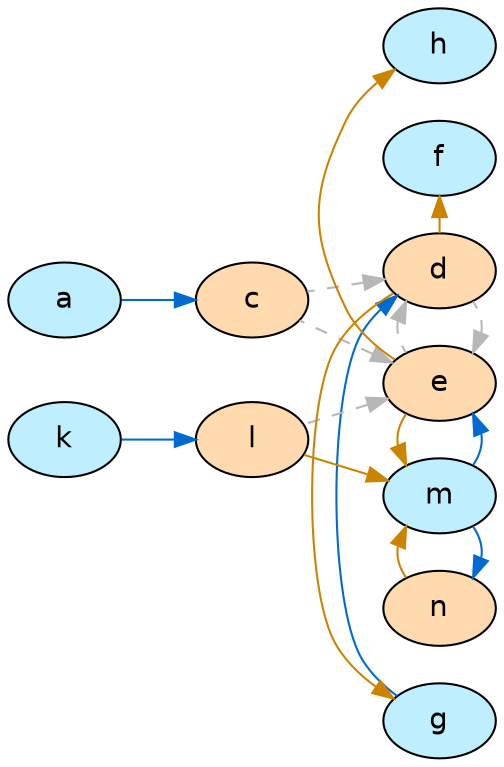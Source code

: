 digraph G {
  rankdir="LR"
  node [shape=oval style=filled fontname=Helvetica fontsize=14]
  node [fillcolor="#ffdaaf" fontcolor="#000000"] c l d e n;
  node [fillcolor="#bfefff" fontcolor="#000000"] a k m f g h;
  edge [dir=back, color="#006ad1", style="solid"]
        "c" -> "a";
        "l" -> "k";
        "e" -> "m";
        "d" -> "g";
        "n" -> "m";
  edge [dir=back, color="#b7b7b7", style="dashed"]
        "d" -> "c";
        "e" -> "c";
        "e" -> "l";
        "e" -> "d";
        "d" -> "e";
  edge [dir=back, color="#cc8400", style="solid"]
        "m" -> "l";
        "m" -> "e";
        "f" -> "d";
        "g" -> "d";
        "h" -> "e";
        "m" -> "n";

  {rank = min; a; k}
  {rank = same; c; l}
  {rank = max; d; e; m; f; g; h; n}
}